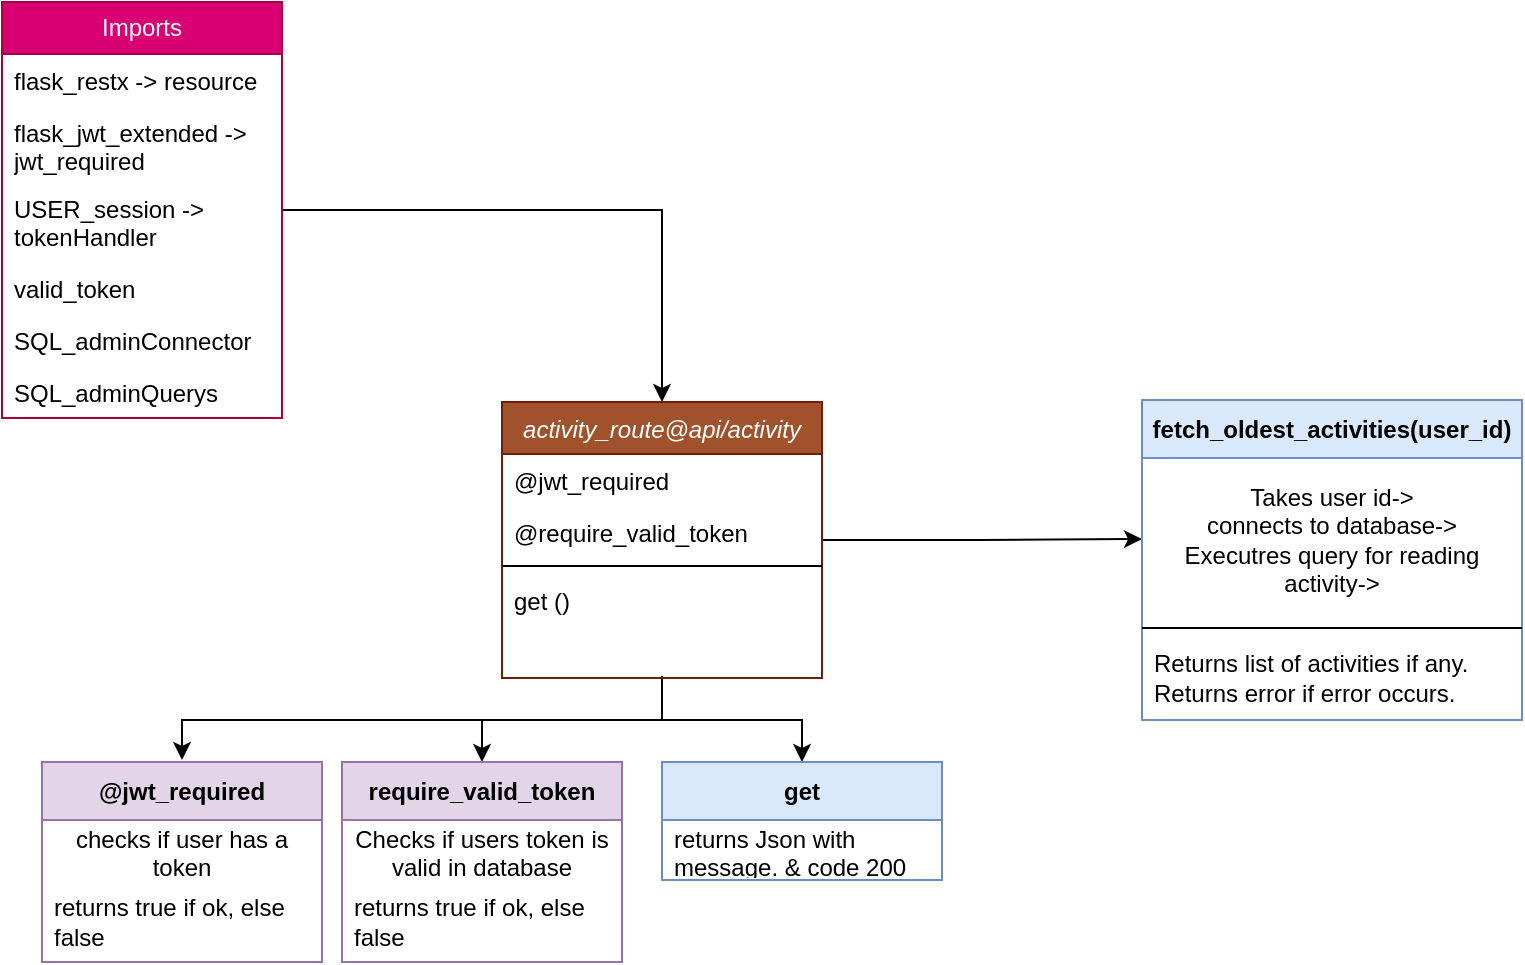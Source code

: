<mxfile version="22.0.3" type="device">
  <diagram id="C5RBs43oDa-KdzZeNtuy" name="Page-1">
    <mxGraphModel dx="1418" dy="820" grid="1" gridSize="10" guides="1" tooltips="1" connect="1" arrows="1" fold="1" page="1" pageScale="1" pageWidth="827" pageHeight="1169" math="0" shadow="0">
      <root>
        <mxCell id="WIyWlLk6GJQsqaUBKTNV-0" />
        <mxCell id="WIyWlLk6GJQsqaUBKTNV-1" parent="WIyWlLk6GJQsqaUBKTNV-0" />
        <mxCell id="2mBRRD6n1RL7t2ECvN8x-13" style="edgeStyle=orthogonalEdgeStyle;rounded=0;orthogonalLoop=1;jettySize=auto;html=1;exitX=0.5;exitY=1;exitDx=0;exitDy=0;entryX=0.5;entryY=0;entryDx=0;entryDy=0;" parent="WIyWlLk6GJQsqaUBKTNV-1" source="zkfFHV4jXpPFQw0GAbJ--0" edge="1" target="0">
          <mxGeometry relative="1" as="geometry">
            <mxPoint x="620" y="480" as="targetPoint" />
            <Array as="points">
              <mxPoint x="370" y="459" />
              <mxPoint x="440" y="459" />
            </Array>
          </mxGeometry>
        </mxCell>
        <mxCell id="2mBRRD6n1RL7t2ECvN8x-24" style="edgeStyle=orthogonalEdgeStyle;rounded=0;orthogonalLoop=1;jettySize=auto;html=1;entryX=0.5;entryY=0;entryDx=0;entryDy=0;" parent="WIyWlLk6GJQsqaUBKTNV-1" source="zkfFHV4jXpPFQw0GAbJ--0" target="2mBRRD6n1RL7t2ECvN8x-21" edge="1">
          <mxGeometry relative="1" as="geometry" />
        </mxCell>
        <mxCell id="2mBRRD6n1RL7t2ECvN8x-25" style="edgeStyle=orthogonalEdgeStyle;rounded=0;orthogonalLoop=1;jettySize=auto;html=1;entryX=0.5;entryY=0;entryDx=0;entryDy=0;" parent="WIyWlLk6GJQsqaUBKTNV-1" edge="1">
          <mxGeometry relative="1" as="geometry">
            <mxPoint x="370" y="437" as="sourcePoint" />
            <mxPoint x="130" y="479" as="targetPoint" />
            <Array as="points">
              <mxPoint x="370" y="459" />
              <mxPoint x="130" y="459" />
            </Array>
          </mxGeometry>
        </mxCell>
        <mxCell id="y9KEm_X87PW6AOHXlRUQ-7" style="edgeStyle=orthogonalEdgeStyle;rounded=0;orthogonalLoop=1;jettySize=auto;html=1;entryX=0;entryY=0.5;entryDx=0;entryDy=0;" edge="1" parent="WIyWlLk6GJQsqaUBKTNV-1" source="zkfFHV4jXpPFQw0GAbJ--0" target="y9KEm_X87PW6AOHXlRUQ-2">
          <mxGeometry relative="1" as="geometry" />
        </mxCell>
        <mxCell id="zkfFHV4jXpPFQw0GAbJ--0" value="activity_route@api/activity" style="swimlane;fontStyle=2;align=center;verticalAlign=top;childLayout=stackLayout;horizontal=1;startSize=26;horizontalStack=0;resizeParent=1;resizeLast=0;collapsible=1;marginBottom=0;rounded=0;shadow=0;strokeWidth=1;fillColor=#a0522d;strokeColor=#6D1F00;fontColor=#ffffff;" parent="WIyWlLk6GJQsqaUBKTNV-1" vertex="1">
          <mxGeometry x="290" y="300" width="160" height="138" as="geometry">
            <mxRectangle x="230" y="140" width="160" height="26" as="alternateBounds" />
          </mxGeometry>
        </mxCell>
        <mxCell id="zkfFHV4jXpPFQw0GAbJ--1" value="@jwt_required" style="text;align=left;verticalAlign=top;spacingLeft=4;spacingRight=4;overflow=hidden;rotatable=0;points=[[0,0.5],[1,0.5]];portConstraint=eastwest;" parent="zkfFHV4jXpPFQw0GAbJ--0" vertex="1">
          <mxGeometry y="26" width="160" height="26" as="geometry" />
        </mxCell>
        <mxCell id="zkfFHV4jXpPFQw0GAbJ--2" value="@require_valid_token" style="text;align=left;verticalAlign=top;spacingLeft=4;spacingRight=4;overflow=hidden;rotatable=0;points=[[0,0.5],[1,0.5]];portConstraint=eastwest;rounded=0;shadow=0;html=0;" parent="zkfFHV4jXpPFQw0GAbJ--0" vertex="1">
          <mxGeometry y="52" width="160" height="26" as="geometry" />
        </mxCell>
        <mxCell id="zkfFHV4jXpPFQw0GAbJ--4" value="" style="line;html=1;strokeWidth=1;align=left;verticalAlign=middle;spacingTop=-1;spacingLeft=3;spacingRight=3;rotatable=0;labelPosition=right;points=[];portConstraint=eastwest;" parent="zkfFHV4jXpPFQw0GAbJ--0" vertex="1">
          <mxGeometry y="78" width="160" height="8" as="geometry" />
        </mxCell>
        <mxCell id="zkfFHV4jXpPFQw0GAbJ--5" value="get ()" style="text;align=left;verticalAlign=top;spacingLeft=4;spacingRight=4;overflow=hidden;rotatable=0;points=[[0,0.5],[1,0.5]];portConstraint=eastwest;" parent="zkfFHV4jXpPFQw0GAbJ--0" vertex="1">
          <mxGeometry y="86" width="160" height="26" as="geometry" />
        </mxCell>
        <mxCell id="2mBRRD6n1RL7t2ECvN8x-5" style="edgeStyle=orthogonalEdgeStyle;rounded=0;orthogonalLoop=1;jettySize=auto;html=1;entryX=0.5;entryY=0;entryDx=0;entryDy=0;" parent="WIyWlLk6GJQsqaUBKTNV-1" source="2mBRRD6n1RL7t2ECvN8x-0" target="zkfFHV4jXpPFQw0GAbJ--0" edge="1">
          <mxGeometry relative="1" as="geometry" />
        </mxCell>
        <mxCell id="2mBRRD6n1RL7t2ECvN8x-0" value="Imports" style="swimlane;fontStyle=0;childLayout=stackLayout;horizontal=1;startSize=26;fillColor=#d80073;horizontalStack=0;resizeParent=1;resizeParentMax=0;resizeLast=0;collapsible=1;marginBottom=0;whiteSpace=wrap;html=1;fontColor=#ffffff;strokeColor=#A50040;" parent="WIyWlLk6GJQsqaUBKTNV-1" vertex="1">
          <mxGeometry x="40" y="100" width="140" height="208" as="geometry" />
        </mxCell>
        <mxCell id="2mBRRD6n1RL7t2ECvN8x-1" value="flask_restx -&amp;gt; resource" style="text;strokeColor=none;fillColor=none;align=left;verticalAlign=top;spacingLeft=4;spacingRight=4;overflow=hidden;rotatable=0;points=[[0,0.5],[1,0.5]];portConstraint=eastwest;whiteSpace=wrap;html=1;" parent="2mBRRD6n1RL7t2ECvN8x-0" vertex="1">
          <mxGeometry y="26" width="140" height="26" as="geometry" />
        </mxCell>
        <mxCell id="2mBRRD6n1RL7t2ECvN8x-2" value="flask_jwt_extended -&amp;gt; jwt_required" style="text;strokeColor=none;fillColor=none;align=left;verticalAlign=top;spacingLeft=4;spacingRight=4;overflow=hidden;rotatable=0;points=[[0,0.5],[1,0.5]];portConstraint=eastwest;whiteSpace=wrap;html=1;" parent="2mBRRD6n1RL7t2ECvN8x-0" vertex="1">
          <mxGeometry y="52" width="140" height="38" as="geometry" />
        </mxCell>
        <mxCell id="2mBRRD6n1RL7t2ECvN8x-3" value="USER_session -&amp;gt; tokenHandler" style="text;strokeColor=none;fillColor=none;align=left;verticalAlign=top;spacingLeft=4;spacingRight=4;overflow=hidden;rotatable=0;points=[[0,0.5],[1,0.5]];portConstraint=eastwest;whiteSpace=wrap;html=1;" parent="2mBRRD6n1RL7t2ECvN8x-0" vertex="1">
          <mxGeometry y="90" width="140" height="40" as="geometry" />
        </mxCell>
        <mxCell id="2mBRRD6n1RL7t2ECvN8x-4" value="valid_token" style="text;strokeColor=none;fillColor=none;align=left;verticalAlign=top;spacingLeft=4;spacingRight=4;overflow=hidden;rotatable=0;points=[[0,0.5],[1,0.5]];portConstraint=eastwest;whiteSpace=wrap;html=1;" parent="2mBRRD6n1RL7t2ECvN8x-0" vertex="1">
          <mxGeometry y="130" width="140" height="26" as="geometry" />
        </mxCell>
        <mxCell id="y9KEm_X87PW6AOHXlRUQ-8" value="SQL_adminConnector" style="text;strokeColor=none;fillColor=none;align=left;verticalAlign=top;spacingLeft=4;spacingRight=4;overflow=hidden;rotatable=0;points=[[0,0.5],[1,0.5]];portConstraint=eastwest;whiteSpace=wrap;html=1;" vertex="1" parent="2mBRRD6n1RL7t2ECvN8x-0">
          <mxGeometry y="156" width="140" height="26" as="geometry" />
        </mxCell>
        <mxCell id="y9KEm_X87PW6AOHXlRUQ-9" value="SQL_adminQuerys" style="text;strokeColor=none;fillColor=none;align=left;verticalAlign=top;spacingLeft=4;spacingRight=4;overflow=hidden;rotatable=0;points=[[0,0.5],[1,0.5]];portConstraint=eastwest;whiteSpace=wrap;html=1;" vertex="1" parent="2mBRRD6n1RL7t2ECvN8x-0">
          <mxGeometry y="182" width="140" height="26" as="geometry" />
        </mxCell>
        <mxCell id="2mBRRD6n1RL7t2ECvN8x-18" value="@jwt_required" style="swimlane;fontStyle=1;align=center;verticalAlign=middle;childLayout=stackLayout;horizontal=1;startSize=29;horizontalStack=0;resizeParent=1;resizeParentMax=0;resizeLast=0;collapsible=0;marginBottom=0;html=1;whiteSpace=wrap;fillColor=#e1d5e7;strokeColor=#9673a6;" parent="WIyWlLk6GJQsqaUBKTNV-1" vertex="1">
          <mxGeometry x="60" y="480" width="140" height="100" as="geometry" />
        </mxCell>
        <mxCell id="2mBRRD6n1RL7t2ECvN8x-19" value="checks if user has a token" style="text;html=1;strokeColor=none;fillColor=none;align=center;verticalAlign=middle;spacingLeft=4;spacingRight=4;overflow=hidden;rotatable=0;points=[[0,0.5],[1,0.5]];portConstraint=eastwest;whiteSpace=wrap;" parent="2mBRRD6n1RL7t2ECvN8x-18" vertex="1">
          <mxGeometry y="29" width="140" height="31" as="geometry" />
        </mxCell>
        <mxCell id="2mBRRD6n1RL7t2ECvN8x-20" value="returns true if ok, else false" style="text;html=1;strokeColor=none;fillColor=none;align=left;verticalAlign=middle;spacingLeft=4;spacingRight=4;overflow=hidden;rotatable=0;points=[[0,0.5],[1,0.5]];portConstraint=eastwest;whiteSpace=wrap;" parent="2mBRRD6n1RL7t2ECvN8x-18" vertex="1">
          <mxGeometry y="60" width="140" height="40" as="geometry" />
        </mxCell>
        <mxCell id="2mBRRD6n1RL7t2ECvN8x-21" value="require_valid_token" style="swimlane;fontStyle=1;align=center;verticalAlign=middle;childLayout=stackLayout;horizontal=1;startSize=29;horizontalStack=0;resizeParent=1;resizeParentMax=0;resizeLast=0;collapsible=0;marginBottom=0;html=1;whiteSpace=wrap;fillColor=#e1d5e7;strokeColor=#9673a6;" parent="WIyWlLk6GJQsqaUBKTNV-1" vertex="1">
          <mxGeometry x="210" y="480" width="140" height="100" as="geometry" />
        </mxCell>
        <mxCell id="2mBRRD6n1RL7t2ECvN8x-22" value="Checks if users token is valid in database" style="text;html=1;strokeColor=none;fillColor=none;align=center;verticalAlign=middle;spacingLeft=4;spacingRight=4;overflow=hidden;rotatable=0;points=[[0,0.5],[1,0.5]];portConstraint=eastwest;whiteSpace=wrap;" parent="2mBRRD6n1RL7t2ECvN8x-21" vertex="1">
          <mxGeometry y="29" width="140" height="31" as="geometry" />
        </mxCell>
        <mxCell id="2mBRRD6n1RL7t2ECvN8x-23" value="returns true if ok, else false" style="text;html=1;strokeColor=none;fillColor=none;align=left;verticalAlign=middle;spacingLeft=4;spacingRight=4;overflow=hidden;rotatable=0;points=[[0,0.5],[1,0.5]];portConstraint=eastwest;whiteSpace=wrap;" parent="2mBRRD6n1RL7t2ECvN8x-21" vertex="1">
          <mxGeometry y="60" width="140" height="40" as="geometry" />
        </mxCell>
        <mxCell id="0" value="get" style="swimlane;fontStyle=1;align=center;verticalAlign=middle;childLayout=stackLayout;horizontal=1;startSize=29;horizontalStack=0;resizeParent=1;resizeParentMax=0;resizeLast=0;collapsible=0;marginBottom=0;html=1;whiteSpace=wrap;fillColor=#dae8fc;strokeColor=#6c8ebf;" parent="WIyWlLk6GJQsqaUBKTNV-1" vertex="1">
          <mxGeometry x="370" y="480" width="140" height="59" as="geometry" />
        </mxCell>
        <mxCell id="1" value="returns Json with message. &amp;amp; code 200" style="text;html=1;strokeColor=none;fillColor=none;align=left;verticalAlign=middle;spacingLeft=4;spacingRight=4;overflow=hidden;rotatable=0;points=[[0,0.5],[1,0.5]];portConstraint=eastwest;whiteSpace=wrap;" parent="0" vertex="1">
          <mxGeometry y="29" width="140" height="30" as="geometry" />
        </mxCell>
        <mxCell id="y9KEm_X87PW6AOHXlRUQ-1" value="fetch_oldest_activities(user_id)" style="swimlane;fontStyle=1;align=center;verticalAlign=middle;childLayout=stackLayout;horizontal=1;startSize=29;horizontalStack=0;resizeParent=1;resizeParentMax=0;resizeLast=0;collapsible=0;marginBottom=0;html=1;whiteSpace=wrap;fillColor=#dae8fc;strokeColor=#6c8ebf;" vertex="1" parent="WIyWlLk6GJQsqaUBKTNV-1">
          <mxGeometry x="610" y="299" width="190" height="160" as="geometry" />
        </mxCell>
        <mxCell id="y9KEm_X87PW6AOHXlRUQ-2" value="Takes user id-&amp;gt;&lt;br&gt;connects to database-&amp;gt;&lt;br&gt;Executres query for reading activity-&amp;gt;&lt;br&gt;" style="text;html=1;strokeColor=none;fillColor=none;align=center;verticalAlign=middle;spacingLeft=4;spacingRight=4;overflow=hidden;rotatable=0;points=[[0,0.5],[1,0.5]];portConstraint=eastwest;whiteSpace=wrap;" vertex="1" parent="y9KEm_X87PW6AOHXlRUQ-1">
          <mxGeometry y="29" width="190" height="81" as="geometry" />
        </mxCell>
        <mxCell id="y9KEm_X87PW6AOHXlRUQ-5" value="" style="line;html=1;strokeWidth=1;align=left;verticalAlign=middle;spacingTop=-1;spacingLeft=3;spacingRight=3;rotatable=0;labelPosition=right;points=[];portConstraint=eastwest;" vertex="1" parent="y9KEm_X87PW6AOHXlRUQ-1">
          <mxGeometry y="110" width="190" height="8" as="geometry" />
        </mxCell>
        <mxCell id="y9KEm_X87PW6AOHXlRUQ-3" value="Returns list of activities if any. Returns error if error occurs." style="text;html=1;strokeColor=none;fillColor=none;align=left;verticalAlign=middle;spacingLeft=4;spacingRight=4;overflow=hidden;rotatable=0;points=[[0,0.5],[1,0.5]];portConstraint=eastwest;whiteSpace=wrap;" vertex="1" parent="y9KEm_X87PW6AOHXlRUQ-1">
          <mxGeometry y="118" width="190" height="42" as="geometry" />
        </mxCell>
      </root>
    </mxGraphModel>
  </diagram>
</mxfile>
